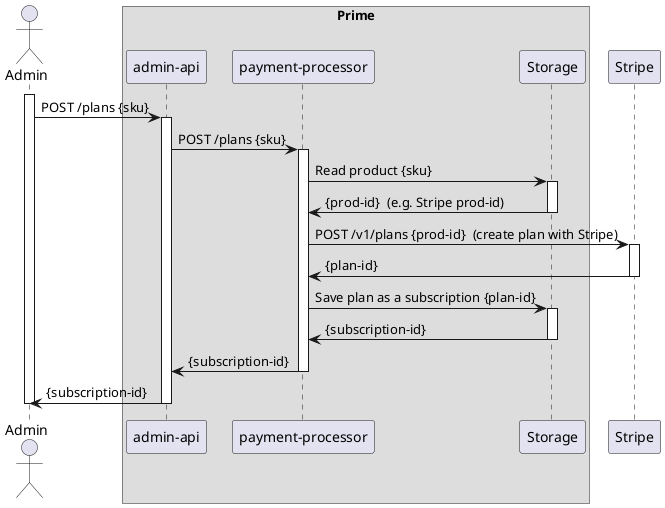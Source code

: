 @startuml

actor Admin
participant Admin

box "Prime"
    participant "admin-api"
    participant "payment-processor"
    participant Storage
end box
participant Stripe

activate Admin
    "Admin" -> "admin-api" : POST /plans {sku}
    activate "admin-api"
    "admin-api" -> "payment-processor" : POST /plans {sku}

    activate "payment-processor"
    "payment-processor" -> "Storage" : Read product {sku}
    activate "Storage"
    "Storage" -> "payment-processor" : {prod-id}  (e.g. Stripe prod-id)
    deactivate "Storage"

    "payment-processor" -> "Stripe" : POST /v1/plans {prod-id}  (create plan with Stripe)
    activate "Stripe"
    "Stripe" -> "payment-processor" : {plan-id}
    deactivate "Stripe"

    "payment-processor" -> "Storage" : Save plan as a subscription {plan-id}
    activate "Storage"
    "Storage" -> "payment-processor" : {subscription-id}
    deactivate "Storage"

    "payment-processor" -> "admin-api" : {subscription-id}
    deactivate "payment-processor"
    "admin-api" -> "Admin" : {subscription-id}
    deactivate "admin-api"
deactivate Admin

@enduml
